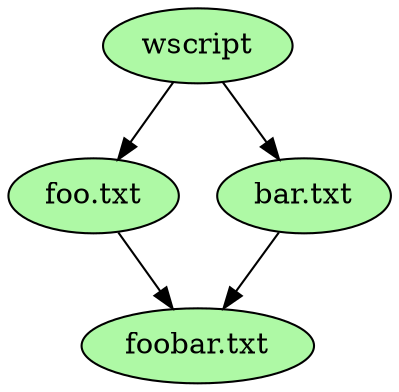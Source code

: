 digraph G {

	foo     [label="foo.txt",fillcolor="#aef9a5",style=filled]
	bar     [label="bar.txt",fillcolor="#aef9a5",style=filled]
	wscript [label="wscript",fillcolor="#aef9a5",style=filled]
	foobar  [label="foobar.txt",fillcolor="#aef9a5",style=filled]
	wscript -> foo;
	wscript -> bar;
	foo -> foobar;
	bar -> foobar;
}
